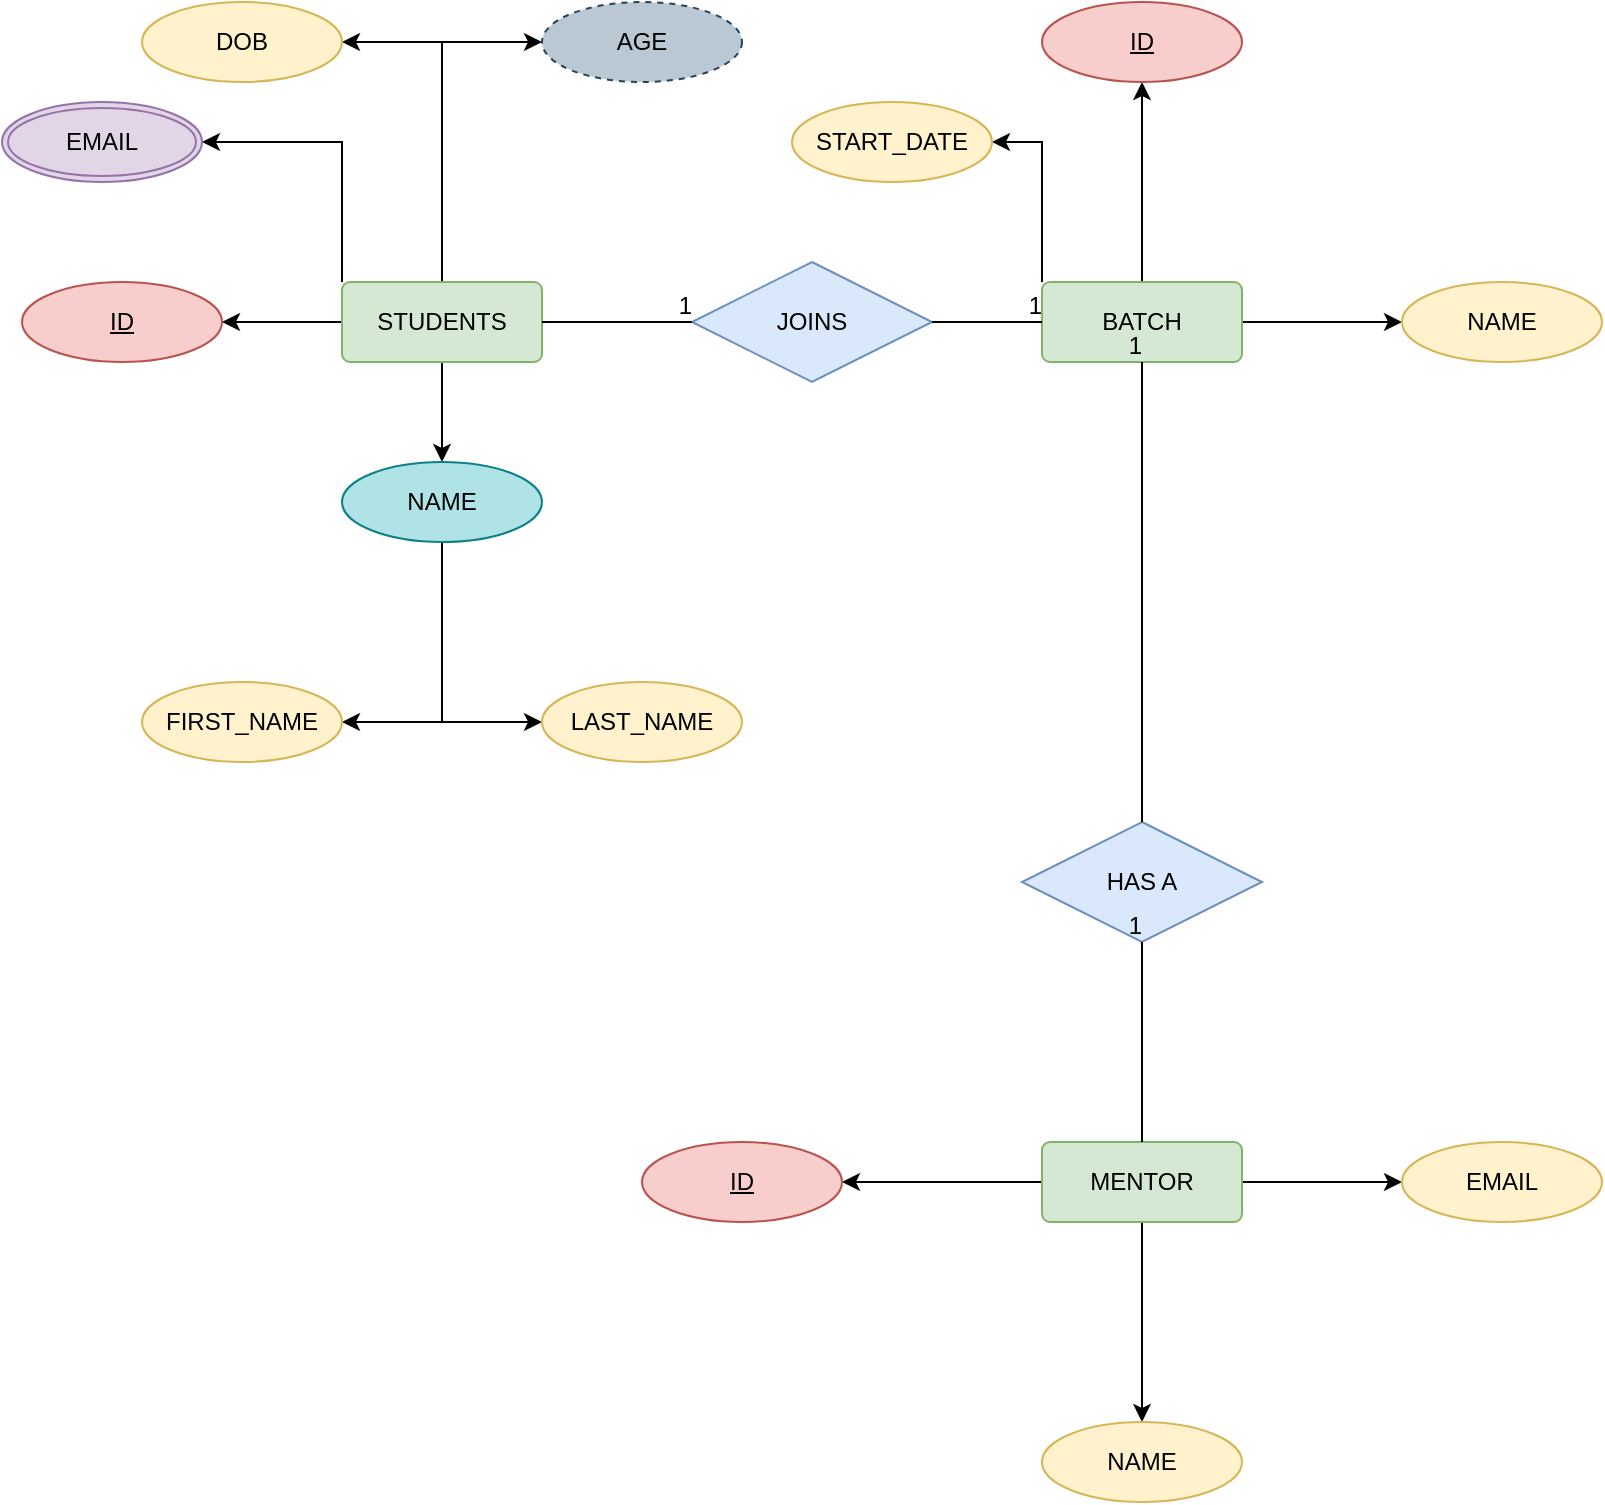 <mxfile version="20.2.7" type="github">
  <diagram id="J9L-LrRcikpUgU2vO-gf" name="Page-1">
    <mxGraphModel dx="1483" dy="816" grid="1" gridSize="10" guides="1" tooltips="1" connect="1" arrows="1" fold="1" page="1" pageScale="1" pageWidth="850" pageHeight="1100" background="none" math="0" shadow="0">
      <root>
        <mxCell id="0" />
        <mxCell id="1" parent="0" />
        <mxCell id="bL8H0yXvn-4YBfQXukfM-3" style="edgeStyle=orthogonalEdgeStyle;rounded=0;orthogonalLoop=1;jettySize=auto;html=1;entryX=1;entryY=0.5;entryDx=0;entryDy=0;" edge="1" parent="1" source="bL8H0yXvn-4YBfQXukfM-1" target="bL8H0yXvn-4YBfQXukfM-2">
          <mxGeometry relative="1" as="geometry" />
        </mxCell>
        <mxCell id="bL8H0yXvn-4YBfQXukfM-11" style="edgeStyle=orthogonalEdgeStyle;rounded=0;orthogonalLoop=1;jettySize=auto;html=1;" edge="1" parent="1" source="bL8H0yXvn-4YBfQXukfM-1" target="bL8H0yXvn-4YBfQXukfM-4">
          <mxGeometry relative="1" as="geometry" />
        </mxCell>
        <mxCell id="bL8H0yXvn-4YBfQXukfM-14" style="edgeStyle=orthogonalEdgeStyle;rounded=0;orthogonalLoop=1;jettySize=auto;html=1;entryX=1;entryY=0.5;entryDx=0;entryDy=0;" edge="1" parent="1" source="bL8H0yXvn-4YBfQXukfM-1" target="bL8H0yXvn-4YBfQXukfM-12">
          <mxGeometry relative="1" as="geometry" />
        </mxCell>
        <mxCell id="bL8H0yXvn-4YBfQXukfM-18" style="edgeStyle=orthogonalEdgeStyle;rounded=0;orthogonalLoop=1;jettySize=auto;html=1;entryX=0;entryY=0.5;entryDx=0;entryDy=0;" edge="1" parent="1" source="bL8H0yXvn-4YBfQXukfM-1" target="bL8H0yXvn-4YBfQXukfM-16">
          <mxGeometry relative="1" as="geometry" />
        </mxCell>
        <mxCell id="bL8H0yXvn-4YBfQXukfM-20" style="edgeStyle=orthogonalEdgeStyle;rounded=0;orthogonalLoop=1;jettySize=auto;html=1;exitX=0;exitY=0;exitDx=0;exitDy=0;entryX=1;entryY=0.5;entryDx=0;entryDy=0;" edge="1" parent="1" source="bL8H0yXvn-4YBfQXukfM-1" target="bL8H0yXvn-4YBfQXukfM-19">
          <mxGeometry relative="1" as="geometry" />
        </mxCell>
        <mxCell id="bL8H0yXvn-4YBfQXukfM-1" value="STUDENTS" style="rounded=1;arcSize=10;whiteSpace=wrap;html=1;align=center;fillColor=#d5e8d4;strokeColor=#82b366;" vertex="1" parent="1">
          <mxGeometry x="195" y="330" width="100" height="40" as="geometry" />
        </mxCell>
        <mxCell id="bL8H0yXvn-4YBfQXukfM-2" value="ID" style="ellipse;whiteSpace=wrap;html=1;align=center;fontStyle=4;fillColor=#f8cecc;strokeColor=#b85450;" vertex="1" parent="1">
          <mxGeometry x="35" y="330" width="100" height="40" as="geometry" />
        </mxCell>
        <mxCell id="bL8H0yXvn-4YBfQXukfM-9" style="edgeStyle=orthogonalEdgeStyle;rounded=0;orthogonalLoop=1;jettySize=auto;html=1;entryX=1;entryY=0.5;entryDx=0;entryDy=0;" edge="1" parent="1" source="bL8H0yXvn-4YBfQXukfM-4" target="bL8H0yXvn-4YBfQXukfM-8">
          <mxGeometry relative="1" as="geometry" />
        </mxCell>
        <mxCell id="bL8H0yXvn-4YBfQXukfM-10" style="edgeStyle=orthogonalEdgeStyle;rounded=0;orthogonalLoop=1;jettySize=auto;html=1;entryX=0;entryY=0.5;entryDx=0;entryDy=0;" edge="1" parent="1" source="bL8H0yXvn-4YBfQXukfM-4" target="bL8H0yXvn-4YBfQXukfM-7">
          <mxGeometry relative="1" as="geometry" />
        </mxCell>
        <mxCell id="bL8H0yXvn-4YBfQXukfM-4" value="NAME" style="ellipse;whiteSpace=wrap;html=1;align=center;fillColor=#b0e3e6;strokeColor=#0e8088;" vertex="1" parent="1">
          <mxGeometry x="195" y="420" width="100" height="40" as="geometry" />
        </mxCell>
        <mxCell id="bL8H0yXvn-4YBfQXukfM-7" value="LAST_NAME" style="ellipse;whiteSpace=wrap;html=1;align=center;fillColor=#fff2cc;strokeColor=#d6b656;" vertex="1" parent="1">
          <mxGeometry x="295" y="530" width="100" height="40" as="geometry" />
        </mxCell>
        <mxCell id="bL8H0yXvn-4YBfQXukfM-8" value="FIRST_NAME" style="ellipse;whiteSpace=wrap;html=1;align=center;fillColor=#fff2cc;strokeColor=#d6b656;" vertex="1" parent="1">
          <mxGeometry x="95" y="530" width="100" height="40" as="geometry" />
        </mxCell>
        <mxCell id="bL8H0yXvn-4YBfQXukfM-12" value="DOB" style="ellipse;whiteSpace=wrap;html=1;align=center;fillColor=#fff2cc;strokeColor=#d6b656;" vertex="1" parent="1">
          <mxGeometry x="95" y="190" width="100" height="40" as="geometry" />
        </mxCell>
        <mxCell id="bL8H0yXvn-4YBfQXukfM-16" value="AGE" style="ellipse;whiteSpace=wrap;html=1;align=center;dashed=1;fillColor=#bac8d3;strokeColor=#23445d;" vertex="1" parent="1">
          <mxGeometry x="295" y="190" width="100" height="40" as="geometry" />
        </mxCell>
        <mxCell id="bL8H0yXvn-4YBfQXukfM-19" value="EMAIL" style="ellipse;shape=doubleEllipse;margin=3;whiteSpace=wrap;html=1;align=center;fillColor=#e1d5e7;strokeColor=#9673a6;" vertex="1" parent="1">
          <mxGeometry x="25" y="240" width="100" height="40" as="geometry" />
        </mxCell>
        <mxCell id="bL8H0yXvn-4YBfQXukfM-23" style="edgeStyle=orthogonalEdgeStyle;rounded=0;orthogonalLoop=1;jettySize=auto;html=1;entryX=0.5;entryY=1;entryDx=0;entryDy=0;" edge="1" parent="1" source="bL8H0yXvn-4YBfQXukfM-21" target="bL8H0yXvn-4YBfQXukfM-22">
          <mxGeometry relative="1" as="geometry" />
        </mxCell>
        <mxCell id="bL8H0yXvn-4YBfQXukfM-26" style="edgeStyle=orthogonalEdgeStyle;rounded=0;orthogonalLoop=1;jettySize=auto;html=1;entryX=0;entryY=0.5;entryDx=0;entryDy=0;" edge="1" parent="1" source="bL8H0yXvn-4YBfQXukfM-21" target="bL8H0yXvn-4YBfQXukfM-25">
          <mxGeometry relative="1" as="geometry" />
        </mxCell>
        <mxCell id="bL8H0yXvn-4YBfQXukfM-28" style="edgeStyle=orthogonalEdgeStyle;rounded=0;orthogonalLoop=1;jettySize=auto;html=1;exitX=0;exitY=0;exitDx=0;exitDy=0;entryX=1;entryY=0.5;entryDx=0;entryDy=0;" edge="1" parent="1" source="bL8H0yXvn-4YBfQXukfM-21" target="bL8H0yXvn-4YBfQXukfM-27">
          <mxGeometry relative="1" as="geometry" />
        </mxCell>
        <mxCell id="bL8H0yXvn-4YBfQXukfM-21" value="BATCH" style="rounded=1;arcSize=10;whiteSpace=wrap;html=1;align=center;fillColor=#d5e8d4;strokeColor=#82b366;" vertex="1" parent="1">
          <mxGeometry x="545" y="330" width="100" height="40" as="geometry" />
        </mxCell>
        <mxCell id="bL8H0yXvn-4YBfQXukfM-22" value="ID" style="ellipse;whiteSpace=wrap;html=1;align=center;fontStyle=4;fillColor=#f8cecc;strokeColor=#b85450;" vertex="1" parent="1">
          <mxGeometry x="545" y="190" width="100" height="40" as="geometry" />
        </mxCell>
        <mxCell id="bL8H0yXvn-4YBfQXukfM-25" value="NAME" style="ellipse;whiteSpace=wrap;html=1;align=center;fillColor=#fff2cc;strokeColor=#d6b656;" vertex="1" parent="1">
          <mxGeometry x="725" y="330" width="100" height="40" as="geometry" />
        </mxCell>
        <mxCell id="bL8H0yXvn-4YBfQXukfM-27" value="START_DATE" style="ellipse;whiteSpace=wrap;html=1;align=center;fillColor=#fff2cc;strokeColor=#d6b656;" vertex="1" parent="1">
          <mxGeometry x="420" y="240" width="100" height="40" as="geometry" />
        </mxCell>
        <mxCell id="bL8H0yXvn-4YBfQXukfM-29" value="JOINS" style="shape=rhombus;perimeter=rhombusPerimeter;whiteSpace=wrap;html=1;align=center;fillColor=#dae8fc;strokeColor=#6c8ebf;" vertex="1" parent="1">
          <mxGeometry x="370" y="320" width="120" height="60" as="geometry" />
        </mxCell>
        <mxCell id="bL8H0yXvn-4YBfQXukfM-30" value="" style="endArrow=none;html=1;rounded=0;exitX=1;exitY=0.5;exitDx=0;exitDy=0;entryX=0;entryY=0.5;entryDx=0;entryDy=0;" edge="1" parent="1" source="bL8H0yXvn-4YBfQXukfM-1" target="bL8H0yXvn-4YBfQXukfM-29">
          <mxGeometry relative="1" as="geometry">
            <mxPoint x="335" y="390" as="sourcePoint" />
            <mxPoint x="495" y="390" as="targetPoint" />
          </mxGeometry>
        </mxCell>
        <mxCell id="bL8H0yXvn-4YBfQXukfM-31" value="1" style="resizable=0;html=1;align=right;verticalAlign=bottom;" connectable="0" vertex="1" parent="bL8H0yXvn-4YBfQXukfM-30">
          <mxGeometry x="1" relative="1" as="geometry" />
        </mxCell>
        <mxCell id="bL8H0yXvn-4YBfQXukfM-32" value="" style="endArrow=none;html=1;rounded=0;entryX=0;entryY=0.5;entryDx=0;entryDy=0;exitX=1;exitY=0.5;exitDx=0;exitDy=0;" edge="1" parent="1" source="bL8H0yXvn-4YBfQXukfM-29" target="bL8H0yXvn-4YBfQXukfM-21">
          <mxGeometry relative="1" as="geometry">
            <mxPoint x="335" y="390" as="sourcePoint" />
            <mxPoint x="495" y="390" as="targetPoint" />
          </mxGeometry>
        </mxCell>
        <mxCell id="bL8H0yXvn-4YBfQXukfM-33" value="1" style="resizable=0;html=1;align=right;verticalAlign=bottom;" connectable="0" vertex="1" parent="bL8H0yXvn-4YBfQXukfM-32">
          <mxGeometry x="1" relative="1" as="geometry" />
        </mxCell>
        <mxCell id="bL8H0yXvn-4YBfQXukfM-37" style="edgeStyle=orthogonalEdgeStyle;rounded=0;orthogonalLoop=1;jettySize=auto;html=1;entryX=1;entryY=0.5;entryDx=0;entryDy=0;" edge="1" parent="1" source="bL8H0yXvn-4YBfQXukfM-34" target="bL8H0yXvn-4YBfQXukfM-36">
          <mxGeometry relative="1" as="geometry" />
        </mxCell>
        <mxCell id="bL8H0yXvn-4YBfQXukfM-38" style="edgeStyle=orthogonalEdgeStyle;rounded=0;orthogonalLoop=1;jettySize=auto;html=1;" edge="1" parent="1" source="bL8H0yXvn-4YBfQXukfM-34" target="bL8H0yXvn-4YBfQXukfM-35">
          <mxGeometry relative="1" as="geometry" />
        </mxCell>
        <mxCell id="bL8H0yXvn-4YBfQXukfM-40" style="edgeStyle=orthogonalEdgeStyle;rounded=0;orthogonalLoop=1;jettySize=auto;html=1;entryX=0;entryY=0.5;entryDx=0;entryDy=0;" edge="1" parent="1" source="bL8H0yXvn-4YBfQXukfM-34" target="bL8H0yXvn-4YBfQXukfM-39">
          <mxGeometry relative="1" as="geometry" />
        </mxCell>
        <mxCell id="bL8H0yXvn-4YBfQXukfM-34" value="MENTOR" style="rounded=1;arcSize=10;whiteSpace=wrap;html=1;align=center;fillColor=#d5e8d4;strokeColor=#82b366;" vertex="1" parent="1">
          <mxGeometry x="545" y="760" width="100" height="40" as="geometry" />
        </mxCell>
        <mxCell id="bL8H0yXvn-4YBfQXukfM-35" value="NAME" style="ellipse;whiteSpace=wrap;html=1;align=center;fillColor=#fff2cc;strokeColor=#d6b656;" vertex="1" parent="1">
          <mxGeometry x="545" y="900" width="100" height="40" as="geometry" />
        </mxCell>
        <mxCell id="bL8H0yXvn-4YBfQXukfM-36" value="ID" style="ellipse;whiteSpace=wrap;html=1;align=center;fontStyle=4;fillColor=#f8cecc;strokeColor=#b85450;" vertex="1" parent="1">
          <mxGeometry x="345" y="760" width="100" height="40" as="geometry" />
        </mxCell>
        <mxCell id="bL8H0yXvn-4YBfQXukfM-39" value="EMAIL" style="ellipse;whiteSpace=wrap;html=1;align=center;fillColor=#fff2cc;strokeColor=#d6b656;" vertex="1" parent="1">
          <mxGeometry x="725" y="760" width="100" height="40" as="geometry" />
        </mxCell>
        <mxCell id="bL8H0yXvn-4YBfQXukfM-41" value="HAS A" style="shape=rhombus;perimeter=rhombusPerimeter;whiteSpace=wrap;html=1;align=center;fillColor=#dae8fc;strokeColor=#6c8ebf;" vertex="1" parent="1">
          <mxGeometry x="535" y="600" width="120" height="60" as="geometry" />
        </mxCell>
        <mxCell id="bL8H0yXvn-4YBfQXukfM-42" value="" style="endArrow=none;html=1;rounded=0;entryX=0.5;entryY=1;entryDx=0;entryDy=0;exitX=0.5;exitY=0;exitDx=0;exitDy=0;" edge="1" parent="1" source="bL8H0yXvn-4YBfQXukfM-34" target="bL8H0yXvn-4YBfQXukfM-41">
          <mxGeometry relative="1" as="geometry">
            <mxPoint x="335" y="590" as="sourcePoint" />
            <mxPoint x="495" y="590" as="targetPoint" />
          </mxGeometry>
        </mxCell>
        <mxCell id="bL8H0yXvn-4YBfQXukfM-43" value="1" style="resizable=0;html=1;align=right;verticalAlign=bottom;" connectable="0" vertex="1" parent="bL8H0yXvn-4YBfQXukfM-42">
          <mxGeometry x="1" relative="1" as="geometry" />
        </mxCell>
        <mxCell id="bL8H0yXvn-4YBfQXukfM-44" value="" style="endArrow=none;html=1;rounded=0;entryX=0.5;entryY=1;entryDx=0;entryDy=0;exitX=0.5;exitY=0;exitDx=0;exitDy=0;" edge="1" parent="1" source="bL8H0yXvn-4YBfQXukfM-41" target="bL8H0yXvn-4YBfQXukfM-21">
          <mxGeometry relative="1" as="geometry">
            <mxPoint x="335" y="590" as="sourcePoint" />
            <mxPoint x="495" y="590" as="targetPoint" />
          </mxGeometry>
        </mxCell>
        <mxCell id="bL8H0yXvn-4YBfQXukfM-45" value="1" style="resizable=0;html=1;align=right;verticalAlign=bottom;" connectable="0" vertex="1" parent="bL8H0yXvn-4YBfQXukfM-44">
          <mxGeometry x="1" relative="1" as="geometry" />
        </mxCell>
      </root>
    </mxGraphModel>
  </diagram>
</mxfile>
